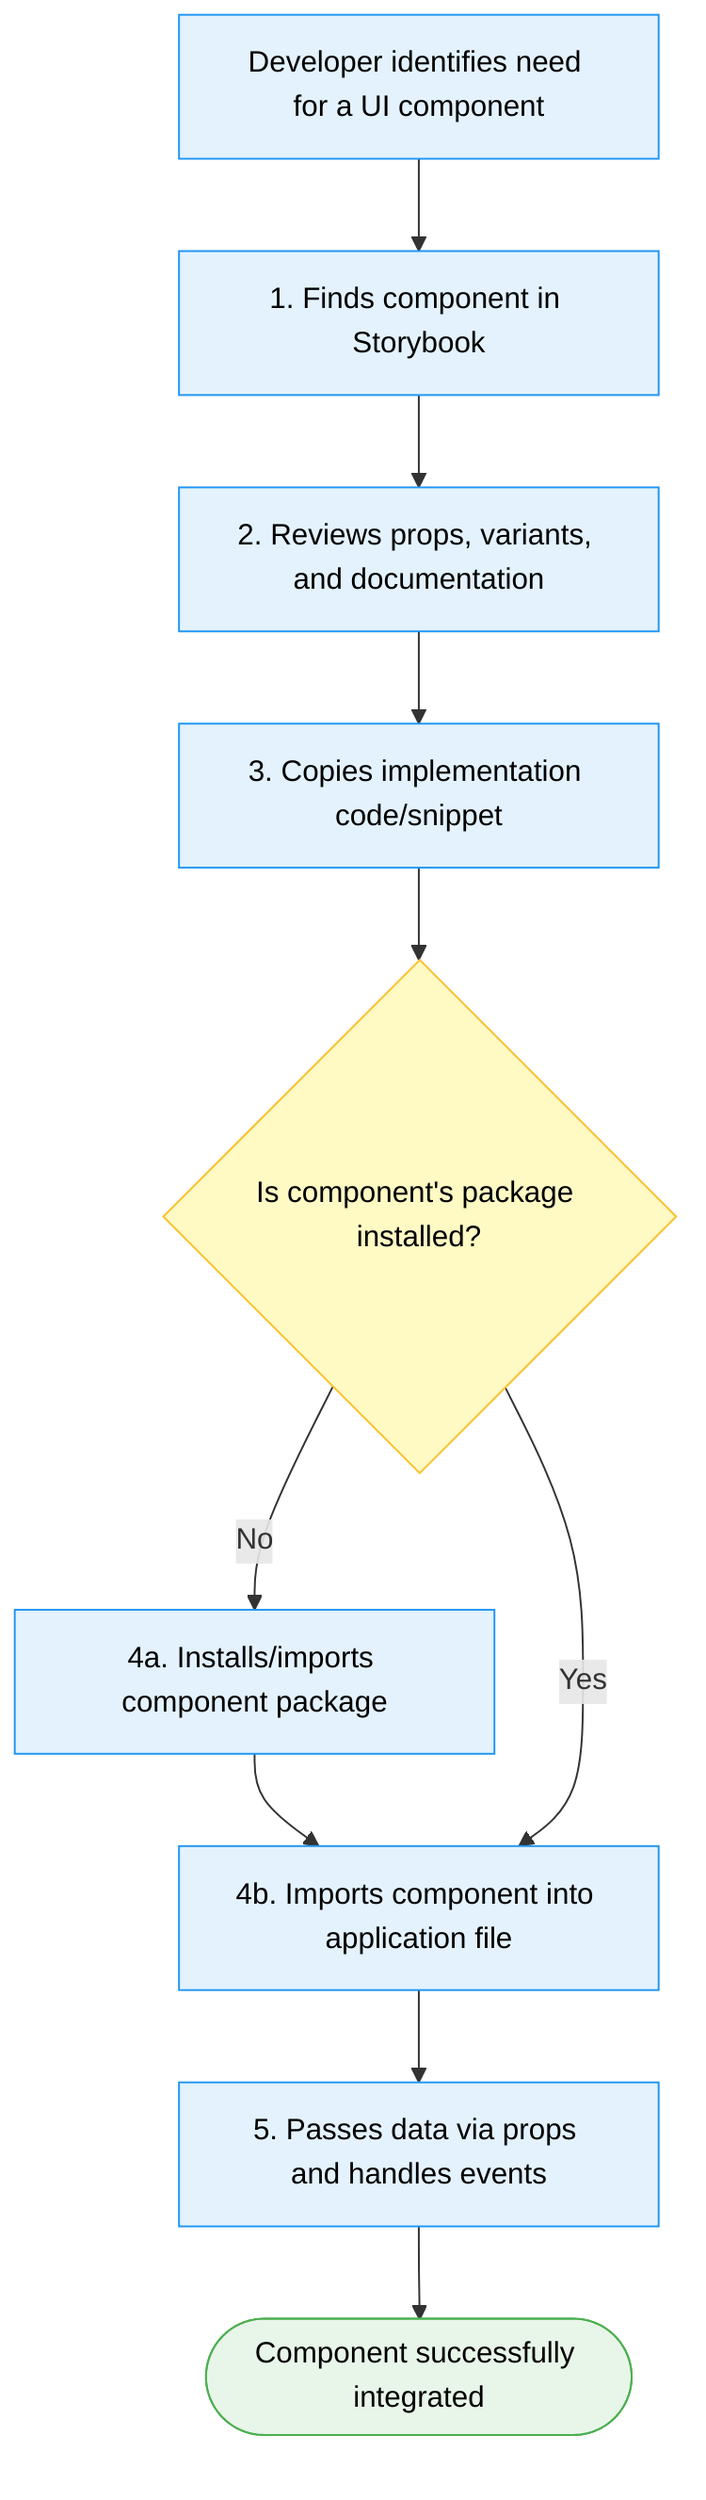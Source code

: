 flowchart TD
    A[Developer identifies need for a UI component] --> B[1. Finds component in Storybook];
    B --> C[2. Reviews props, variants, and documentation];
    C --> D[3. Copies implementation code/snippet];
    D --> E{Is component's package installed?};
    E -->|No| F[4a. Installs/imports component package];
    F --> G[4b. Imports component into application file];
    E -->|Yes| G;
    G --> H[5. Passes data via props and handles events];
    H --> I([Component successfully integrated]);

    %% Styling
    classDef process fill:#e3f2fd,stroke:#2196f3,color:#000;
    classDef decision fill:#fff9c4,stroke:#fbc02d,color:#000;
    classDef startend fill:#e8f5e9,stroke:#4caf50,color:#000;

    class A,B,C,D,F,G,H process;
    class E decision;
    class I startend;